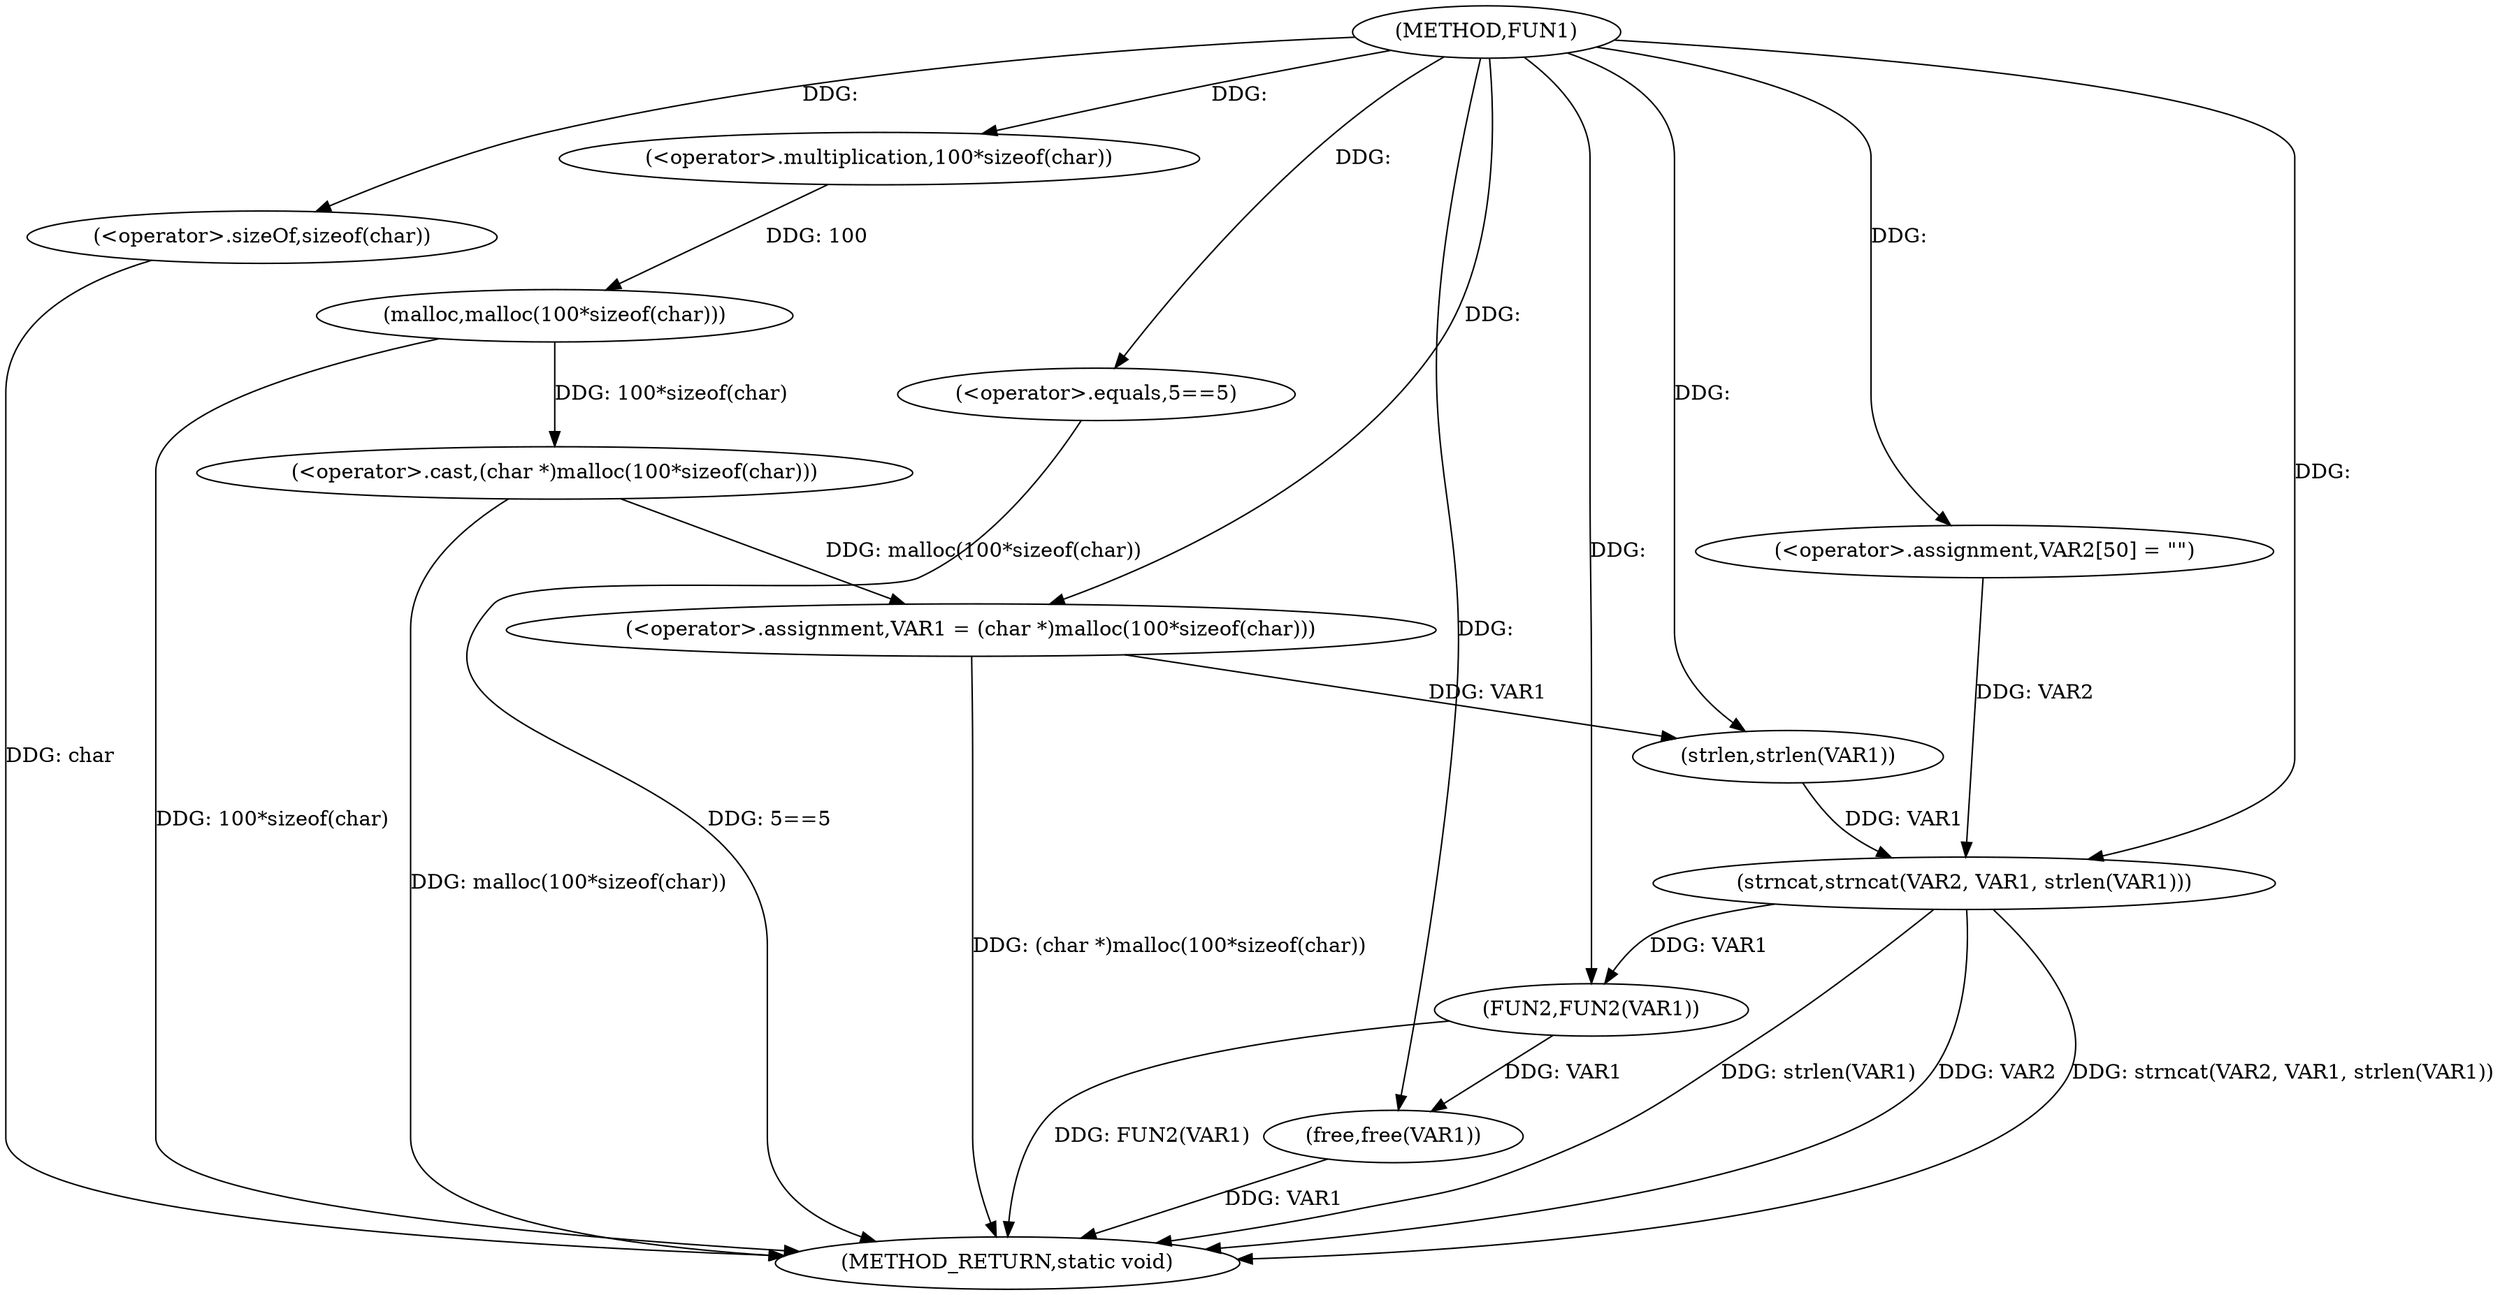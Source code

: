 digraph FUN1 {  
"1000100" [label = "(METHOD,FUN1)" ]
"1000131" [label = "(METHOD_RETURN,static void)" ]
"1000103" [label = "(<operator>.assignment,VAR1 = (char *)malloc(100*sizeof(char)))" ]
"1000105" [label = "(<operator>.cast,(char *)malloc(100*sizeof(char)))" ]
"1000107" [label = "(malloc,malloc(100*sizeof(char)))" ]
"1000108" [label = "(<operator>.multiplication,100*sizeof(char))" ]
"1000110" [label = "(<operator>.sizeOf,sizeof(char))" ]
"1000113" [label = "(<operator>.equals,5==5)" ]
"1000119" [label = "(<operator>.assignment,VAR2[50] = \"\")" ]
"1000122" [label = "(strncat,strncat(VAR2, VAR1, strlen(VAR1)))" ]
"1000125" [label = "(strlen,strlen(VAR1))" ]
"1000127" [label = "(FUN2,FUN2(VAR1))" ]
"1000129" [label = "(free,free(VAR1))" ]
  "1000129" -> "1000131"  [ label = "DDG: VAR1"] 
  "1000122" -> "1000131"  [ label = "DDG: strlen(VAR1)"] 
  "1000107" -> "1000131"  [ label = "DDG: 100*sizeof(char)"] 
  "1000105" -> "1000131"  [ label = "DDG: malloc(100*sizeof(char))"] 
  "1000103" -> "1000131"  [ label = "DDG: (char *)malloc(100*sizeof(char))"] 
  "1000122" -> "1000131"  [ label = "DDG: VAR2"] 
  "1000127" -> "1000131"  [ label = "DDG: FUN2(VAR1)"] 
  "1000122" -> "1000131"  [ label = "DDG: strncat(VAR2, VAR1, strlen(VAR1))"] 
  "1000110" -> "1000131"  [ label = "DDG: char"] 
  "1000113" -> "1000131"  [ label = "DDG: 5==5"] 
  "1000105" -> "1000103"  [ label = "DDG: malloc(100*sizeof(char))"] 
  "1000100" -> "1000103"  [ label = "DDG: "] 
  "1000107" -> "1000105"  [ label = "DDG: 100*sizeof(char)"] 
  "1000108" -> "1000107"  [ label = "DDG: 100"] 
  "1000100" -> "1000108"  [ label = "DDG: "] 
  "1000100" -> "1000110"  [ label = "DDG: "] 
  "1000100" -> "1000113"  [ label = "DDG: "] 
  "1000100" -> "1000119"  [ label = "DDG: "] 
  "1000119" -> "1000122"  [ label = "DDG: VAR2"] 
  "1000100" -> "1000122"  [ label = "DDG: "] 
  "1000125" -> "1000122"  [ label = "DDG: VAR1"] 
  "1000103" -> "1000125"  [ label = "DDG: VAR1"] 
  "1000100" -> "1000125"  [ label = "DDG: "] 
  "1000122" -> "1000127"  [ label = "DDG: VAR1"] 
  "1000100" -> "1000127"  [ label = "DDG: "] 
  "1000127" -> "1000129"  [ label = "DDG: VAR1"] 
  "1000100" -> "1000129"  [ label = "DDG: "] 
}
